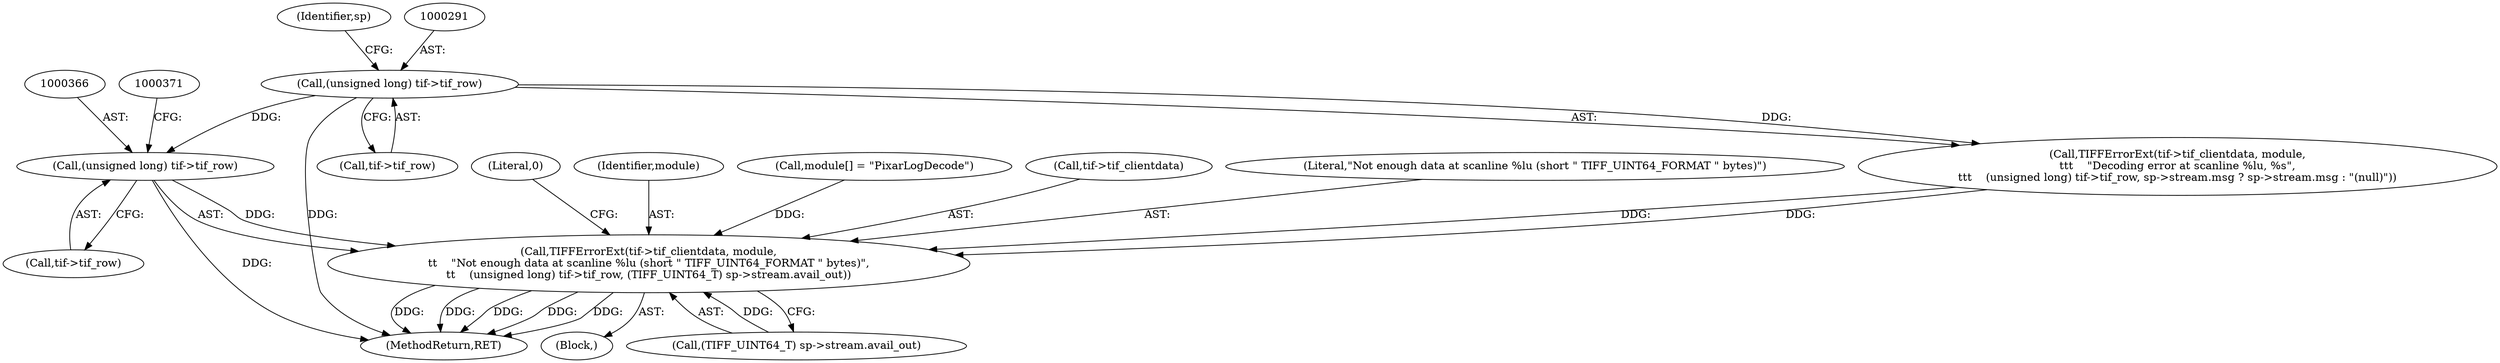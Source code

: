 digraph "0_libtiff_391e77fcd217e78b2c51342ac3ddb7100ecacdd2@pointer" {
"1000365" [label="(Call,(unsigned long) tif->tif_row)"];
"1000290" [label="(Call,(unsigned long) tif->tif_row)"];
"1000359" [label="(Call,TIFFErrorExt(tif->tif_clientdata, module,\n\t\t    \"Not enough data at scanline %lu (short \" TIFF_UINT64_FORMAT \" bytes)\",\n\t\t    (unsigned long) tif->tif_row, (TIFF_UINT64_T) sp->stream.avail_out))"];
"1000359" [label="(Call,TIFFErrorExt(tif->tif_clientdata, module,\n\t\t    \"Not enough data at scanline %lu (short \" TIFF_UINT64_FORMAT \" bytes)\",\n\t\t    (unsigned long) tif->tif_row, (TIFF_UINT64_T) sp->stream.avail_out))"];
"1000370" [label="(Call,(TIFF_UINT64_T) sp->stream.avail_out)"];
"1000378" [label="(Literal,0)"];
"1000363" [label="(Identifier,module)"];
"1000115" [label="(Call,module[] = \"PixarLogDecode\")"];
"1000365" [label="(Call,(unsigned long) tif->tif_row)"];
"1000292" [label="(Call,tif->tif_row)"];
"1000360" [label="(Call,tif->tif_clientdata)"];
"1000284" [label="(Call,TIFFErrorExt(tif->tif_clientdata, module,\n\t\t\t    \"Decoding error at scanline %lu, %s\",\n\t\t\t    (unsigned long) tif->tif_row, sp->stream.msg ? sp->stream.msg : \"(null)\"))"];
"1000566" [label="(MethodReturn,RET)"];
"1000298" [label="(Identifier,sp)"];
"1000290" [label="(Call,(unsigned long) tif->tif_row)"];
"1000367" [label="(Call,tif->tif_row)"];
"1000364" [label="(Literal,\"Not enough data at scanline %lu (short \" TIFF_UINT64_FORMAT \" bytes)\")"];
"1000358" [label="(Block,)"];
"1000365" -> "1000359"  [label="AST: "];
"1000365" -> "1000367"  [label="CFG: "];
"1000366" -> "1000365"  [label="AST: "];
"1000367" -> "1000365"  [label="AST: "];
"1000371" -> "1000365"  [label="CFG: "];
"1000365" -> "1000566"  [label="DDG: "];
"1000365" -> "1000359"  [label="DDG: "];
"1000290" -> "1000365"  [label="DDG: "];
"1000290" -> "1000284"  [label="AST: "];
"1000290" -> "1000292"  [label="CFG: "];
"1000291" -> "1000290"  [label="AST: "];
"1000292" -> "1000290"  [label="AST: "];
"1000298" -> "1000290"  [label="CFG: "];
"1000290" -> "1000566"  [label="DDG: "];
"1000290" -> "1000284"  [label="DDG: "];
"1000359" -> "1000358"  [label="AST: "];
"1000359" -> "1000370"  [label="CFG: "];
"1000360" -> "1000359"  [label="AST: "];
"1000363" -> "1000359"  [label="AST: "];
"1000364" -> "1000359"  [label="AST: "];
"1000370" -> "1000359"  [label="AST: "];
"1000378" -> "1000359"  [label="CFG: "];
"1000359" -> "1000566"  [label="DDG: "];
"1000359" -> "1000566"  [label="DDG: "];
"1000359" -> "1000566"  [label="DDG: "];
"1000359" -> "1000566"  [label="DDG: "];
"1000359" -> "1000566"  [label="DDG: "];
"1000284" -> "1000359"  [label="DDG: "];
"1000284" -> "1000359"  [label="DDG: "];
"1000115" -> "1000359"  [label="DDG: "];
"1000370" -> "1000359"  [label="DDG: "];
}
